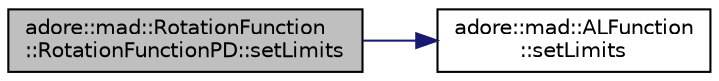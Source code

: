 digraph "adore::mad::RotationFunction::RotationFunctionPD::setLimits"
{
 // LATEX_PDF_SIZE
  edge [fontname="Helvetica",fontsize="10",labelfontname="Helvetica",labelfontsize="10"];
  node [fontname="Helvetica",fontsize="10",shape=record];
  rankdir="LR";
  Node1 [label="adore::mad::RotationFunction\l::RotationFunctionPD::setLimits",height=0.2,width=0.4,color="black", fillcolor="grey75", style="filled", fontcolor="black",tooltip=" "];
  Node1 -> Node2 [color="midnightblue",fontsize="10",style="solid",fontname="Helvetica"];
  Node2 [label="adore::mad::ALFunction\l::setLimits",height=0.2,width=0.4,color="black", fillcolor="white", style="filled",URL="$classadore_1_1mad_1_1ALFunction.html#aff18a41c78ab224ba6d3880d9714443a",tooltip=" "];
}
